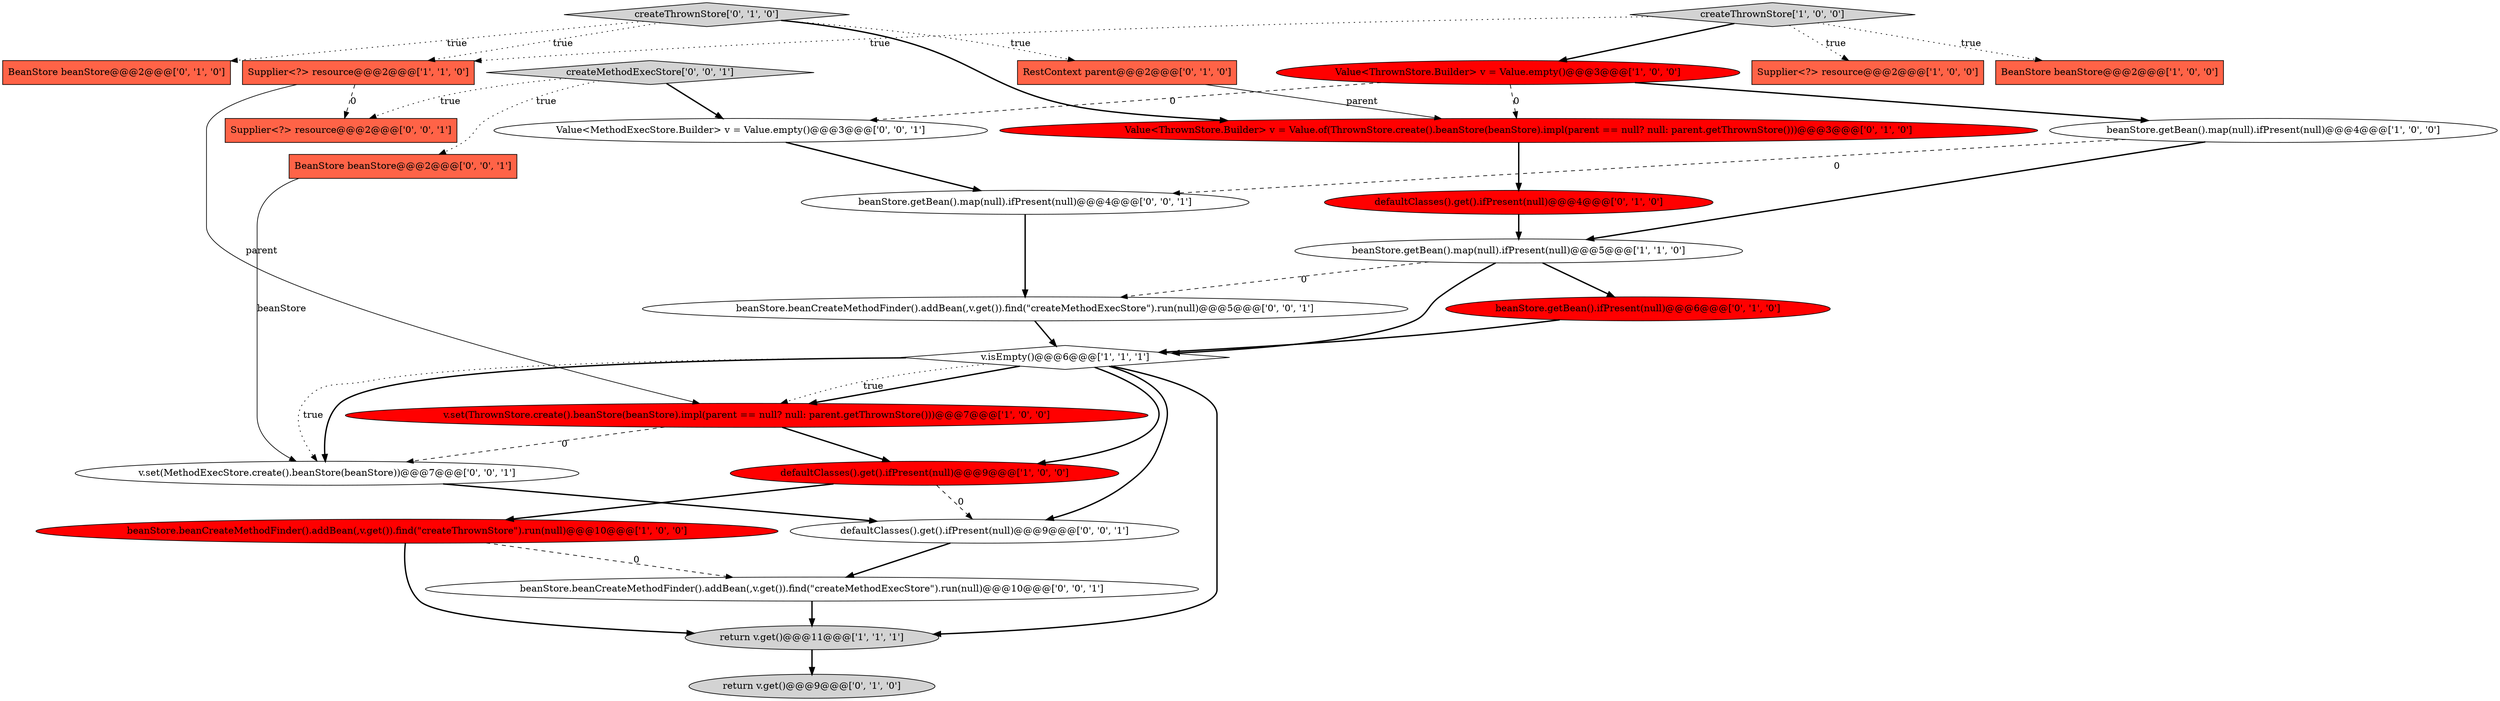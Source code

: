 digraph {
12 [style = filled, label = "beanStore.getBean().ifPresent(null)@@@6@@@['0', '1', '0']", fillcolor = red, shape = ellipse image = "AAA1AAABBB2BBB"];
13 [style = filled, label = "Value<ThrownStore.Builder> v = Value.of(ThrownStore.create().beanStore(beanStore).impl(parent == null? null: parent.getThrownStore()))@@@3@@@['0', '1', '0']", fillcolor = red, shape = ellipse image = "AAA1AAABBB2BBB"];
16 [style = filled, label = "createThrownStore['0', '1', '0']", fillcolor = lightgray, shape = diamond image = "AAA0AAABBB2BBB"];
27 [style = filled, label = "beanStore.beanCreateMethodFinder().addBean(,v.get()).find(\"createMethodExecStore\").run(null)@@@5@@@['0', '0', '1']", fillcolor = white, shape = ellipse image = "AAA0AAABBB3BBB"];
23 [style = filled, label = "v.set(MethodExecStore.create().beanStore(beanStore))@@@7@@@['0', '0', '1']", fillcolor = white, shape = ellipse image = "AAA0AAABBB3BBB"];
26 [style = filled, label = "Supplier<?> resource@@@2@@@['0', '0', '1']", fillcolor = tomato, shape = box image = "AAA0AAABBB3BBB"];
7 [style = filled, label = "createThrownStore['1', '0', '0']", fillcolor = lightgray, shape = diamond image = "AAA0AAABBB1BBB"];
10 [style = filled, label = "Supplier<?> resource@@@2@@@['1', '0', '0']", fillcolor = tomato, shape = box image = "AAA0AAABBB1BBB"];
15 [style = filled, label = "RestContext parent@@@2@@@['0', '1', '0']", fillcolor = tomato, shape = box image = "AAA0AAABBB2BBB"];
4 [style = filled, label = "BeanStore beanStore@@@2@@@['1', '0', '0']", fillcolor = tomato, shape = box image = "AAA0AAABBB1BBB"];
9 [style = filled, label = "beanStore.beanCreateMethodFinder().addBean(,v.get()).find(\"createThrownStore\").run(null)@@@10@@@['1', '0', '0']", fillcolor = red, shape = ellipse image = "AAA1AAABBB1BBB"];
17 [style = filled, label = "return v.get()@@@9@@@['0', '1', '0']", fillcolor = lightgray, shape = ellipse image = "AAA0AAABBB2BBB"];
18 [style = filled, label = "defaultClasses().get().ifPresent(null)@@@4@@@['0', '1', '0']", fillcolor = red, shape = ellipse image = "AAA1AAABBB2BBB"];
6 [style = filled, label = "defaultClasses().get().ifPresent(null)@@@9@@@['1', '0', '0']", fillcolor = red, shape = ellipse image = "AAA1AAABBB1BBB"];
2 [style = filled, label = "v.set(ThrownStore.create().beanStore(beanStore).impl(parent == null? null: parent.getThrownStore()))@@@7@@@['1', '0', '0']", fillcolor = red, shape = ellipse image = "AAA1AAABBB1BBB"];
0 [style = filled, label = "Value<ThrownStore.Builder> v = Value.empty()@@@3@@@['1', '0', '0']", fillcolor = red, shape = ellipse image = "AAA1AAABBB1BBB"];
19 [style = filled, label = "beanStore.getBean().map(null).ifPresent(null)@@@4@@@['0', '0', '1']", fillcolor = white, shape = ellipse image = "AAA0AAABBB3BBB"];
14 [style = filled, label = "BeanStore beanStore@@@2@@@['0', '1', '0']", fillcolor = tomato, shape = box image = "AAA0AAABBB2BBB"];
25 [style = filled, label = "Value<MethodExecStore.Builder> v = Value.empty()@@@3@@@['0', '0', '1']", fillcolor = white, shape = ellipse image = "AAA0AAABBB3BBB"];
20 [style = filled, label = "createMethodExecStore['0', '0', '1']", fillcolor = lightgray, shape = diamond image = "AAA0AAABBB3BBB"];
24 [style = filled, label = "beanStore.beanCreateMethodFinder().addBean(,v.get()).find(\"createMethodExecStore\").run(null)@@@10@@@['0', '0', '1']", fillcolor = white, shape = ellipse image = "AAA0AAABBB3BBB"];
3 [style = filled, label = "return v.get()@@@11@@@['1', '1', '1']", fillcolor = lightgray, shape = ellipse image = "AAA0AAABBB1BBB"];
11 [style = filled, label = "Supplier<?> resource@@@2@@@['1', '1', '0']", fillcolor = tomato, shape = box image = "AAA0AAABBB1BBB"];
22 [style = filled, label = "BeanStore beanStore@@@2@@@['0', '0', '1']", fillcolor = tomato, shape = box image = "AAA0AAABBB3BBB"];
8 [style = filled, label = "beanStore.getBean().map(null).ifPresent(null)@@@5@@@['1', '1', '0']", fillcolor = white, shape = ellipse image = "AAA0AAABBB1BBB"];
1 [style = filled, label = "v.isEmpty()@@@6@@@['1', '1', '1']", fillcolor = white, shape = diamond image = "AAA0AAABBB1BBB"];
21 [style = filled, label = "defaultClasses().get().ifPresent(null)@@@9@@@['0', '0', '1']", fillcolor = white, shape = ellipse image = "AAA0AAABBB3BBB"];
5 [style = filled, label = "beanStore.getBean().map(null).ifPresent(null)@@@4@@@['1', '0', '0']", fillcolor = white, shape = ellipse image = "AAA0AAABBB1BBB"];
2->23 [style = dashed, label="0"];
6->21 [style = dashed, label="0"];
5->8 [style = bold, label=""];
16->13 [style = bold, label=""];
27->1 [style = bold, label=""];
7->10 [style = dotted, label="true"];
9->24 [style = dashed, label="0"];
2->6 [style = bold, label=""];
20->26 [style = dotted, label="true"];
11->26 [style = dashed, label="0"];
1->3 [style = bold, label=""];
11->2 [style = solid, label="parent"];
7->0 [style = bold, label=""];
21->24 [style = bold, label=""];
12->1 [style = bold, label=""];
20->25 [style = bold, label=""];
1->23 [style = bold, label=""];
8->1 [style = bold, label=""];
1->6 [style = bold, label=""];
7->11 [style = dotted, label="true"];
0->25 [style = dashed, label="0"];
23->21 [style = bold, label=""];
22->23 [style = solid, label="beanStore"];
1->21 [style = bold, label=""];
19->27 [style = bold, label=""];
0->13 [style = dashed, label="0"];
7->4 [style = dotted, label="true"];
16->14 [style = dotted, label="true"];
25->19 [style = bold, label=""];
9->3 [style = bold, label=""];
3->17 [style = bold, label=""];
8->27 [style = dashed, label="0"];
1->23 [style = dotted, label="true"];
1->2 [style = bold, label=""];
18->8 [style = bold, label=""];
20->22 [style = dotted, label="true"];
6->9 [style = bold, label=""];
1->2 [style = dotted, label="true"];
16->11 [style = dotted, label="true"];
5->19 [style = dashed, label="0"];
24->3 [style = bold, label=""];
8->12 [style = bold, label=""];
13->18 [style = bold, label=""];
0->5 [style = bold, label=""];
16->15 [style = dotted, label="true"];
15->13 [style = solid, label="parent"];
}

